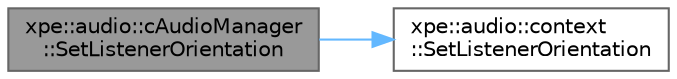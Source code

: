digraph "xpe::audio::cAudioManager::SetListenerOrientation"
{
 // LATEX_PDF_SIZE
  bgcolor="transparent";
  edge [fontname=Helvetica,fontsize=10,labelfontname=Helvetica,labelfontsize=10];
  node [fontname=Helvetica,fontsize=10,shape=box,height=0.2,width=0.4];
  rankdir="LR";
  Node1 [id="Node000001",label="xpe::audio::cAudioManager\l::SetListenerOrientation",height=0.2,width=0.4,color="gray40", fillcolor="grey60", style="filled", fontcolor="black",tooltip=" "];
  Node1 -> Node2 [id="edge4_Node000001_Node000002",color="steelblue1",style="solid",tooltip=" "];
  Node2 [id="Node000002",label="xpe::audio::context\l::SetListenerOrientation",height=0.2,width=0.4,color="grey40", fillcolor="white", style="filled",URL="$namespacexpe_1_1audio_1_1context.html#ab9f35ee9cee876aeb42e8a0ed27c1809",tooltip=" "];
}
